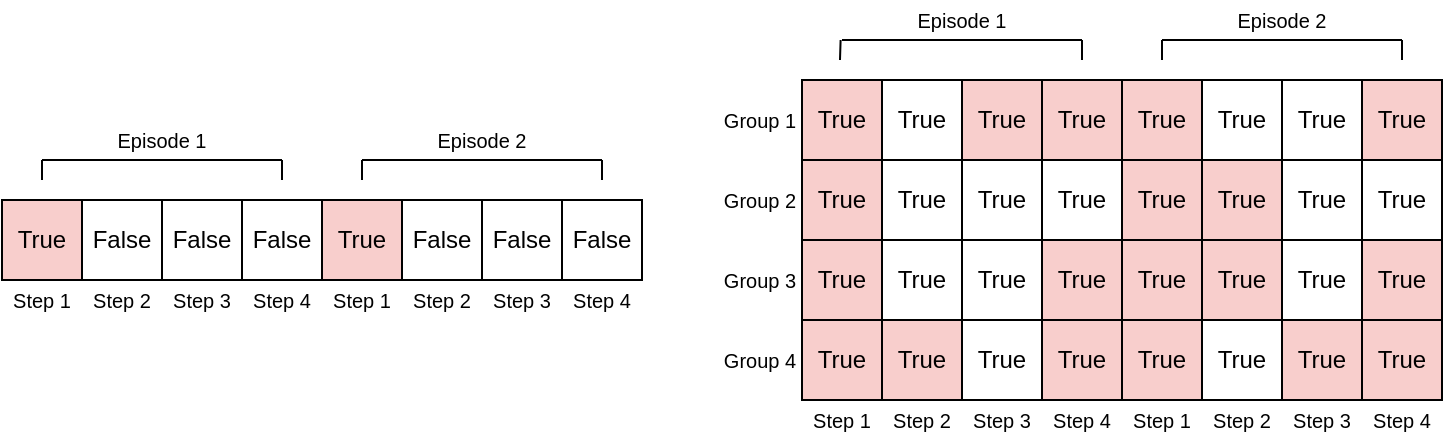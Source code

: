 <mxfile version="24.3.1" type="device">
  <diagram name="Page-1" id="fozd880B7IRvszIvP1ci">
    <mxGraphModel dx="887" dy="720" grid="1" gridSize="10" guides="1" tooltips="1" connect="1" arrows="1" fold="1" page="1" pageScale="1" pageWidth="827" pageHeight="1169" math="0" shadow="0">
      <root>
        <mxCell id="0" />
        <mxCell id="1" parent="0" />
        <mxCell id="mPwbwdcTfQN4pYjI0akt-44" value="True" style="rounded=0;whiteSpace=wrap;html=1;fillColor=#f8cecc;strokeColor=default;" vertex="1" parent="1">
          <mxGeometry x="40" y="110" width="40" height="40" as="geometry" />
        </mxCell>
        <mxCell id="mPwbwdcTfQN4pYjI0akt-45" value="False" style="rounded=0;whiteSpace=wrap;html=1;strokeColor=default;" vertex="1" parent="1">
          <mxGeometry x="80" y="110" width="40" height="40" as="geometry" />
        </mxCell>
        <mxCell id="mPwbwdcTfQN4pYjI0akt-46" value="False" style="rounded=0;whiteSpace=wrap;html=1;strokeColor=default;" vertex="1" parent="1">
          <mxGeometry x="120" y="110" width="40" height="40" as="geometry" />
        </mxCell>
        <mxCell id="mPwbwdcTfQN4pYjI0akt-47" value="False" style="rounded=0;whiteSpace=wrap;html=1;strokeColor=default;" vertex="1" parent="1">
          <mxGeometry x="160" y="110" width="40" height="40" as="geometry" />
        </mxCell>
        <mxCell id="mPwbwdcTfQN4pYjI0akt-48" value="True" style="rounded=0;whiteSpace=wrap;html=1;fillColor=#f8cecc;strokeColor=default;" vertex="1" parent="1">
          <mxGeometry x="200" y="110" width="40" height="40" as="geometry" />
        </mxCell>
        <mxCell id="mPwbwdcTfQN4pYjI0akt-49" value="False" style="rounded=0;whiteSpace=wrap;html=1;strokeColor=default;" vertex="1" parent="1">
          <mxGeometry x="240" y="110" width="40" height="40" as="geometry" />
        </mxCell>
        <mxCell id="mPwbwdcTfQN4pYjI0akt-50" value="False" style="rounded=0;whiteSpace=wrap;html=1;strokeColor=default;" vertex="1" parent="1">
          <mxGeometry x="280" y="110" width="40" height="40" as="geometry" />
        </mxCell>
        <mxCell id="mPwbwdcTfQN4pYjI0akt-51" value="Step 1" style="text;html=1;align=center;verticalAlign=middle;whiteSpace=wrap;rounded=0;fontSize=10;" vertex="1" parent="1">
          <mxGeometry x="40" y="150" width="40" height="20" as="geometry" />
        </mxCell>
        <mxCell id="mPwbwdcTfQN4pYjI0akt-52" value="Step 2" style="text;html=1;align=center;verticalAlign=middle;whiteSpace=wrap;rounded=0;fontSize=10;" vertex="1" parent="1">
          <mxGeometry x="80" y="150" width="40" height="20" as="geometry" />
        </mxCell>
        <mxCell id="mPwbwdcTfQN4pYjI0akt-53" value="Step 3" style="text;html=1;align=center;verticalAlign=middle;whiteSpace=wrap;rounded=0;fontSize=10;" vertex="1" parent="1">
          <mxGeometry x="120" y="150" width="40" height="20" as="geometry" />
        </mxCell>
        <mxCell id="mPwbwdcTfQN4pYjI0akt-54" value="Step 4" style="text;html=1;align=center;verticalAlign=middle;whiteSpace=wrap;rounded=0;fontSize=10;" vertex="1" parent="1">
          <mxGeometry x="160" y="150" width="40" height="20" as="geometry" />
        </mxCell>
        <mxCell id="mPwbwdcTfQN4pYjI0akt-55" value="Step 1" style="text;html=1;align=center;verticalAlign=middle;whiteSpace=wrap;rounded=0;fontSize=10;" vertex="1" parent="1">
          <mxGeometry x="200" y="150" width="40" height="20" as="geometry" />
        </mxCell>
        <mxCell id="mPwbwdcTfQN4pYjI0akt-56" value="Step 2" style="text;html=1;align=center;verticalAlign=middle;whiteSpace=wrap;rounded=0;fontSize=10;" vertex="1" parent="1">
          <mxGeometry x="240" y="150" width="40" height="20" as="geometry" />
        </mxCell>
        <mxCell id="mPwbwdcTfQN4pYjI0akt-57" value="Step 3" style="text;html=1;align=center;verticalAlign=middle;whiteSpace=wrap;rounded=0;fontSize=10;" vertex="1" parent="1">
          <mxGeometry x="280" y="150" width="40" height="20" as="geometry" />
        </mxCell>
        <mxCell id="mPwbwdcTfQN4pYjI0akt-58" value="False" style="rounded=0;whiteSpace=wrap;html=1;strokeColor=default;" vertex="1" parent="1">
          <mxGeometry x="320" y="110" width="40" height="40" as="geometry" />
        </mxCell>
        <mxCell id="mPwbwdcTfQN4pYjI0akt-59" value="Step 4" style="text;html=1;align=center;verticalAlign=middle;whiteSpace=wrap;rounded=0;fontSize=10;" vertex="1" parent="1">
          <mxGeometry x="320" y="150" width="40" height="20" as="geometry" />
        </mxCell>
        <mxCell id="mPwbwdcTfQN4pYjI0akt-60" value="True" style="rounded=0;whiteSpace=wrap;html=1;fillColor=#f8cecc;strokeColor=default;" vertex="1" parent="1">
          <mxGeometry x="560" y="50" width="40" height="40" as="geometry" />
        </mxCell>
        <mxCell id="mPwbwdcTfQN4pYjI0akt-61" value="Step 1" style="text;html=1;align=center;verticalAlign=middle;whiteSpace=wrap;rounded=0;fontSize=10;" vertex="1" parent="1">
          <mxGeometry x="440" y="210" width="40" height="20" as="geometry" />
        </mxCell>
        <mxCell id="mPwbwdcTfQN4pYjI0akt-62" value="Step 2" style="text;html=1;align=center;verticalAlign=middle;whiteSpace=wrap;rounded=0;fontSize=10;" vertex="1" parent="1">
          <mxGeometry x="480" y="210" width="40" height="20" as="geometry" />
        </mxCell>
        <mxCell id="mPwbwdcTfQN4pYjI0akt-63" value="Step 3" style="text;html=1;align=center;verticalAlign=middle;whiteSpace=wrap;rounded=0;fontSize=10;" vertex="1" parent="1">
          <mxGeometry x="520" y="210" width="40" height="20" as="geometry" />
        </mxCell>
        <mxCell id="mPwbwdcTfQN4pYjI0akt-64" value="Step 4" style="text;html=1;align=center;verticalAlign=middle;whiteSpace=wrap;rounded=0;fontSize=10;" vertex="1" parent="1">
          <mxGeometry x="560" y="210" width="40" height="20" as="geometry" />
        </mxCell>
        <mxCell id="mPwbwdcTfQN4pYjI0akt-65" value="Step 1" style="text;html=1;align=center;verticalAlign=middle;whiteSpace=wrap;rounded=0;fontSize=10;" vertex="1" parent="1">
          <mxGeometry x="600" y="210" width="40" height="20" as="geometry" />
        </mxCell>
        <mxCell id="mPwbwdcTfQN4pYjI0akt-66" value="Step 2" style="text;html=1;align=center;verticalAlign=middle;whiteSpace=wrap;rounded=0;fontSize=10;" vertex="1" parent="1">
          <mxGeometry x="640" y="210" width="40" height="20" as="geometry" />
        </mxCell>
        <mxCell id="mPwbwdcTfQN4pYjI0akt-67" value="Step 3" style="text;html=1;align=center;verticalAlign=middle;whiteSpace=wrap;rounded=0;fontSize=10;" vertex="1" parent="1">
          <mxGeometry x="680" y="210" width="40" height="20" as="geometry" />
        </mxCell>
        <mxCell id="mPwbwdcTfQN4pYjI0akt-68" value="True" style="rounded=0;whiteSpace=wrap;html=1;fillColor=#f8cecc;strokeColor=default;" vertex="1" parent="1">
          <mxGeometry x="720" y="50" width="40" height="40" as="geometry" />
        </mxCell>
        <mxCell id="mPwbwdcTfQN4pYjI0akt-69" value="Step 4" style="text;html=1;align=center;verticalAlign=middle;whiteSpace=wrap;rounded=0;fontSize=10;" vertex="1" parent="1">
          <mxGeometry x="720" y="210" width="40" height="20" as="geometry" />
        </mxCell>
        <mxCell id="mPwbwdcTfQN4pYjI0akt-70" value="True" style="rounded=0;whiteSpace=wrap;html=1;strokeColor=default;" vertex="1" parent="1">
          <mxGeometry x="560" y="90" width="40" height="40" as="geometry" />
        </mxCell>
        <mxCell id="mPwbwdcTfQN4pYjI0akt-71" value="True" style="rounded=0;whiteSpace=wrap;html=1;strokeColor=default;" vertex="1" parent="1">
          <mxGeometry x="720" y="90" width="40" height="40" as="geometry" />
        </mxCell>
        <mxCell id="mPwbwdcTfQN4pYjI0akt-72" value="True" style="rounded=0;whiteSpace=wrap;html=1;fillColor=#f8cecc;strokeColor=default;" vertex="1" parent="1">
          <mxGeometry x="560" y="130" width="40" height="40" as="geometry" />
        </mxCell>
        <mxCell id="mPwbwdcTfQN4pYjI0akt-73" value="True" style="rounded=0;whiteSpace=wrap;html=1;fillColor=#f8cecc;strokeColor=default;" vertex="1" parent="1">
          <mxGeometry x="720" y="130" width="40" height="40" as="geometry" />
        </mxCell>
        <mxCell id="mPwbwdcTfQN4pYjI0akt-74" value="True" style="rounded=0;whiteSpace=wrap;html=1;fillColor=#f8cecc;strokeColor=default;" vertex="1" parent="1">
          <mxGeometry x="560" y="170" width="40" height="40" as="geometry" />
        </mxCell>
        <mxCell id="mPwbwdcTfQN4pYjI0akt-75" value="True" style="rounded=0;whiteSpace=wrap;html=1;fillColor=#f8cecc;strokeColor=default;" vertex="1" parent="1">
          <mxGeometry x="720" y="170" width="40" height="40" as="geometry" />
        </mxCell>
        <mxCell id="mPwbwdcTfQN4pYjI0akt-76" value="True" style="rounded=0;whiteSpace=wrap;html=1;strokeColor=default;" vertex="1" parent="1">
          <mxGeometry x="680" y="50" width="40" height="40" as="geometry" />
        </mxCell>
        <mxCell id="mPwbwdcTfQN4pYjI0akt-77" value="True" style="rounded=0;whiteSpace=wrap;html=1;strokeColor=default;" vertex="1" parent="1">
          <mxGeometry x="680" y="90" width="40" height="40" as="geometry" />
        </mxCell>
        <mxCell id="mPwbwdcTfQN4pYjI0akt-78" value="True" style="rounded=0;whiteSpace=wrap;html=1;strokeColor=default;" vertex="1" parent="1">
          <mxGeometry x="680" y="130" width="40" height="40" as="geometry" />
        </mxCell>
        <mxCell id="mPwbwdcTfQN4pYjI0akt-79" value="True" style="rounded=0;whiteSpace=wrap;html=1;fillColor=#f8cecc;strokeColor=default;" vertex="1" parent="1">
          <mxGeometry x="680" y="170" width="40" height="40" as="geometry" />
        </mxCell>
        <mxCell id="mPwbwdcTfQN4pYjI0akt-80" value="True" style="rounded=0;whiteSpace=wrap;html=1;strokeColor=default;" vertex="1" parent="1">
          <mxGeometry x="640" y="50" width="40" height="40" as="geometry" />
        </mxCell>
        <mxCell id="mPwbwdcTfQN4pYjI0akt-81" value="True" style="rounded=0;whiteSpace=wrap;html=1;fillColor=#f8cecc;strokeColor=default;" vertex="1" parent="1">
          <mxGeometry x="640" y="90" width="40" height="40" as="geometry" />
        </mxCell>
        <mxCell id="mPwbwdcTfQN4pYjI0akt-82" value="True" style="rounded=0;whiteSpace=wrap;html=1;fillColor=#f8cecc;strokeColor=default;" vertex="1" parent="1">
          <mxGeometry x="640" y="130" width="40" height="40" as="geometry" />
        </mxCell>
        <mxCell id="mPwbwdcTfQN4pYjI0akt-83" value="True" style="rounded=0;whiteSpace=wrap;html=1;strokeColor=default;" vertex="1" parent="1">
          <mxGeometry x="640" y="170" width="40" height="40" as="geometry" />
        </mxCell>
        <mxCell id="mPwbwdcTfQN4pYjI0akt-84" value="True" style="rounded=0;whiteSpace=wrap;html=1;fillColor=#f8cecc;strokeColor=default;" vertex="1" parent="1">
          <mxGeometry x="600" y="50" width="40" height="40" as="geometry" />
        </mxCell>
        <mxCell id="mPwbwdcTfQN4pYjI0akt-85" value="True" style="rounded=0;whiteSpace=wrap;html=1;fillColor=#f8cecc;strokeColor=default;" vertex="1" parent="1">
          <mxGeometry x="600" y="90" width="40" height="40" as="geometry" />
        </mxCell>
        <mxCell id="mPwbwdcTfQN4pYjI0akt-86" value="True" style="rounded=0;whiteSpace=wrap;html=1;fillColor=#f8cecc;strokeColor=default;" vertex="1" parent="1">
          <mxGeometry x="600" y="130" width="40" height="40" as="geometry" />
        </mxCell>
        <mxCell id="mPwbwdcTfQN4pYjI0akt-87" value="True" style="rounded=0;whiteSpace=wrap;html=1;fillColor=#f8cecc;strokeColor=default;" vertex="1" parent="1">
          <mxGeometry x="600" y="170" width="40" height="40" as="geometry" />
        </mxCell>
        <mxCell id="mPwbwdcTfQN4pYjI0akt-88" value="True" style="rounded=0;whiteSpace=wrap;html=1;fillColor=#f8cecc;strokeColor=default;" vertex="1" parent="1">
          <mxGeometry x="520" y="50" width="40" height="40" as="geometry" />
        </mxCell>
        <mxCell id="mPwbwdcTfQN4pYjI0akt-89" value="True" style="rounded=0;whiteSpace=wrap;html=1;strokeColor=default;" vertex="1" parent="1">
          <mxGeometry x="520" y="90" width="40" height="40" as="geometry" />
        </mxCell>
        <mxCell id="mPwbwdcTfQN4pYjI0akt-90" value="True" style="rounded=0;whiteSpace=wrap;html=1;strokeColor=default;" vertex="1" parent="1">
          <mxGeometry x="520" y="130" width="40" height="40" as="geometry" />
        </mxCell>
        <mxCell id="mPwbwdcTfQN4pYjI0akt-91" value="True" style="rounded=0;whiteSpace=wrap;html=1;strokeColor=default;" vertex="1" parent="1">
          <mxGeometry x="520" y="170" width="40" height="40" as="geometry" />
        </mxCell>
        <mxCell id="mPwbwdcTfQN4pYjI0akt-92" value="True" style="rounded=0;whiteSpace=wrap;html=1;strokeColor=default;" vertex="1" parent="1">
          <mxGeometry x="480" y="50" width="40" height="40" as="geometry" />
        </mxCell>
        <mxCell id="mPwbwdcTfQN4pYjI0akt-93" value="True" style="rounded=0;whiteSpace=wrap;html=1;strokeColor=default;" vertex="1" parent="1">
          <mxGeometry x="480" y="90" width="40" height="40" as="geometry" />
        </mxCell>
        <mxCell id="mPwbwdcTfQN4pYjI0akt-94" value="True" style="rounded=0;whiteSpace=wrap;html=1;strokeColor=default;" vertex="1" parent="1">
          <mxGeometry x="480" y="130" width="40" height="40" as="geometry" />
        </mxCell>
        <mxCell id="mPwbwdcTfQN4pYjI0akt-95" value="True" style="rounded=0;whiteSpace=wrap;html=1;fillColor=#f8cecc;strokeColor=default;" vertex="1" parent="1">
          <mxGeometry x="480" y="170" width="40" height="40" as="geometry" />
        </mxCell>
        <mxCell id="mPwbwdcTfQN4pYjI0akt-96" value="True" style="rounded=0;whiteSpace=wrap;html=1;fillColor=#f8cecc;strokeColor=default;" vertex="1" parent="1">
          <mxGeometry x="440" y="50" width="40" height="40" as="geometry" />
        </mxCell>
        <mxCell id="mPwbwdcTfQN4pYjI0akt-97" value="True" style="rounded=0;whiteSpace=wrap;html=1;fillColor=#f8cecc;strokeColor=default;" vertex="1" parent="1">
          <mxGeometry x="440" y="90" width="40" height="40" as="geometry" />
        </mxCell>
        <mxCell id="mPwbwdcTfQN4pYjI0akt-98" value="True" style="rounded=0;whiteSpace=wrap;html=1;fillColor=#f8cecc;strokeColor=default;" vertex="1" parent="1">
          <mxGeometry x="440" y="130" width="40" height="40" as="geometry" />
        </mxCell>
        <mxCell id="mPwbwdcTfQN4pYjI0akt-99" value="True" style="rounded=0;whiteSpace=wrap;html=1;fillColor=#f8cecc;strokeColor=default;" vertex="1" parent="1">
          <mxGeometry x="440" y="170" width="40" height="40" as="geometry" />
        </mxCell>
        <mxCell id="mPwbwdcTfQN4pYjI0akt-100" value="Group 1" style="text;html=1;align=center;verticalAlign=middle;whiteSpace=wrap;rounded=0;fontSize=10;" vertex="1" parent="1">
          <mxGeometry x="399.31" y="50" width="40" height="40" as="geometry" />
        </mxCell>
        <mxCell id="mPwbwdcTfQN4pYjI0akt-101" value="Group 2" style="text;html=1;align=center;verticalAlign=middle;whiteSpace=wrap;rounded=0;fontSize=10;" vertex="1" parent="1">
          <mxGeometry x="399.31" y="90" width="40" height="40" as="geometry" />
        </mxCell>
        <mxCell id="mPwbwdcTfQN4pYjI0akt-102" value="Group 3" style="text;html=1;align=center;verticalAlign=middle;whiteSpace=wrap;rounded=0;fontSize=10;" vertex="1" parent="1">
          <mxGeometry x="399.31" y="130" width="40" height="40" as="geometry" />
        </mxCell>
        <mxCell id="mPwbwdcTfQN4pYjI0akt-103" value="Group 4" style="text;html=1;align=center;verticalAlign=middle;whiteSpace=wrap;rounded=0;fontSize=10;" vertex="1" parent="1">
          <mxGeometry x="399.31" y="170" width="40" height="40" as="geometry" />
        </mxCell>
        <mxCell id="mPwbwdcTfQN4pYjI0akt-104" value="Episode 1" style="text;html=1;align=center;verticalAlign=middle;whiteSpace=wrap;rounded=0;fontSize=10;" vertex="1" parent="1">
          <mxGeometry x="60" y="70" width="120" height="20" as="geometry" />
        </mxCell>
        <mxCell id="mPwbwdcTfQN4pYjI0akt-105" value="" style="endArrow=none;html=1;rounded=0;" edge="1" parent="1">
          <mxGeometry width="50" height="50" relative="1" as="geometry">
            <mxPoint x="60" y="90" as="sourcePoint" />
            <mxPoint x="180" y="90" as="targetPoint" />
          </mxGeometry>
        </mxCell>
        <mxCell id="mPwbwdcTfQN4pYjI0akt-106" value="" style="endArrow=none;html=1;rounded=0;" edge="1" parent="1">
          <mxGeometry width="50" height="50" relative="1" as="geometry">
            <mxPoint x="180" y="100" as="sourcePoint" />
            <mxPoint x="180" y="90" as="targetPoint" />
          </mxGeometry>
        </mxCell>
        <mxCell id="mPwbwdcTfQN4pYjI0akt-107" value="" style="endArrow=none;html=1;rounded=0;" edge="1" parent="1">
          <mxGeometry width="50" height="50" relative="1" as="geometry">
            <mxPoint x="60" y="100" as="sourcePoint" />
            <mxPoint x="60" y="90" as="targetPoint" />
          </mxGeometry>
        </mxCell>
        <mxCell id="mPwbwdcTfQN4pYjI0akt-108" value="Episode 2" style="text;html=1;align=center;verticalAlign=middle;whiteSpace=wrap;rounded=0;fontSize=10;" vertex="1" parent="1">
          <mxGeometry x="220" y="70" width="120" height="20" as="geometry" />
        </mxCell>
        <mxCell id="mPwbwdcTfQN4pYjI0akt-109" value="" style="endArrow=none;html=1;rounded=0;" edge="1" parent="1">
          <mxGeometry width="50" height="50" relative="1" as="geometry">
            <mxPoint x="220" y="90" as="sourcePoint" />
            <mxPoint x="340" y="90" as="targetPoint" />
          </mxGeometry>
        </mxCell>
        <mxCell id="mPwbwdcTfQN4pYjI0akt-110" value="" style="endArrow=none;html=1;rounded=0;" edge="1" parent="1">
          <mxGeometry width="50" height="50" relative="1" as="geometry">
            <mxPoint x="340" y="100" as="sourcePoint" />
            <mxPoint x="340" y="90" as="targetPoint" />
          </mxGeometry>
        </mxCell>
        <mxCell id="mPwbwdcTfQN4pYjI0akt-111" value="" style="endArrow=none;html=1;rounded=0;" edge="1" parent="1">
          <mxGeometry width="50" height="50" relative="1" as="geometry">
            <mxPoint x="220" y="100" as="sourcePoint" />
            <mxPoint x="220" y="90" as="targetPoint" />
          </mxGeometry>
        </mxCell>
        <mxCell id="mPwbwdcTfQN4pYjI0akt-112" value="Episode 1" style="text;html=1;align=center;verticalAlign=middle;whiteSpace=wrap;rounded=0;fontSize=10;" vertex="1" parent="1">
          <mxGeometry x="460" y="10" width="120" height="20" as="geometry" />
        </mxCell>
        <mxCell id="mPwbwdcTfQN4pYjI0akt-113" value="" style="endArrow=none;html=1;rounded=0;" edge="1" parent="1">
          <mxGeometry width="50" height="50" relative="1" as="geometry">
            <mxPoint x="460" y="30" as="sourcePoint" />
            <mxPoint x="580" y="30" as="targetPoint" />
          </mxGeometry>
        </mxCell>
        <mxCell id="mPwbwdcTfQN4pYjI0akt-114" value="" style="endArrow=none;html=1;rounded=0;" edge="1" parent="1">
          <mxGeometry width="50" height="50" relative="1" as="geometry">
            <mxPoint x="580" y="40" as="sourcePoint" />
            <mxPoint x="580" y="30" as="targetPoint" />
          </mxGeometry>
        </mxCell>
        <mxCell id="mPwbwdcTfQN4pYjI0akt-115" value="" style="endArrow=none;html=1;rounded=0;" edge="1" parent="1">
          <mxGeometry width="50" height="50" relative="1" as="geometry">
            <mxPoint x="459.31" y="30" as="sourcePoint" />
            <mxPoint x="459" y="40" as="targetPoint" />
          </mxGeometry>
        </mxCell>
        <mxCell id="mPwbwdcTfQN4pYjI0akt-116" value="Episode 2" style="text;html=1;align=center;verticalAlign=middle;whiteSpace=wrap;rounded=0;fontSize=10;" vertex="1" parent="1">
          <mxGeometry x="620" y="10" width="120" height="20" as="geometry" />
        </mxCell>
        <mxCell id="mPwbwdcTfQN4pYjI0akt-117" value="" style="endArrow=none;html=1;rounded=0;" edge="1" parent="1">
          <mxGeometry width="50" height="50" relative="1" as="geometry">
            <mxPoint x="620" y="30" as="sourcePoint" />
            <mxPoint x="740" y="30" as="targetPoint" />
          </mxGeometry>
        </mxCell>
        <mxCell id="mPwbwdcTfQN4pYjI0akt-118" value="" style="endArrow=none;html=1;rounded=0;" edge="1" parent="1">
          <mxGeometry width="50" height="50" relative="1" as="geometry">
            <mxPoint x="740" y="40" as="sourcePoint" />
            <mxPoint x="740" y="30" as="targetPoint" />
          </mxGeometry>
        </mxCell>
        <mxCell id="mPwbwdcTfQN4pYjI0akt-119" value="" style="endArrow=none;html=1;rounded=0;" edge="1" parent="1">
          <mxGeometry width="50" height="50" relative="1" as="geometry">
            <mxPoint x="620" y="40" as="sourcePoint" />
            <mxPoint x="620" y="30" as="targetPoint" />
          </mxGeometry>
        </mxCell>
      </root>
    </mxGraphModel>
  </diagram>
</mxfile>
